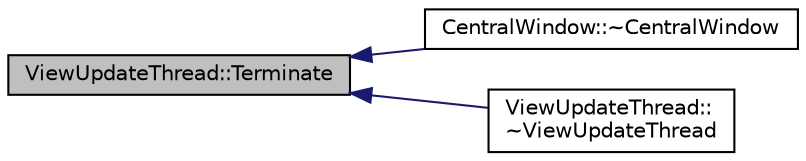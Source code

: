 digraph "ViewUpdateThread::Terminate"
{
 // INTERACTIVE_SVG=YES
  edge [fontname="Helvetica",fontsize="10",labelfontname="Helvetica",labelfontsize="10"];
  node [fontname="Helvetica",fontsize="10",shape=record];
  rankdir="LR";
  Node1 [label="ViewUpdateThread::Terminate",height=0.2,width=0.4,color="black", fillcolor="grey75", style="filled", fontcolor="black"];
  Node1 -> Node2 [dir="back",color="midnightblue",fontsize="10",style="solid",fontname="Helvetica"];
  Node2 [label="CentralWindow::~CentralWindow",height=0.2,width=0.4,color="black", fillcolor="white", style="filled",URL="$d7/d3e/class_central_window.html#a21a0bb084e5aa6b13fc0f0c1259b904a"];
  Node1 -> Node3 [dir="back",color="midnightblue",fontsize="10",style="solid",fontname="Helvetica"];
  Node3 [label="ViewUpdateThread::\l~ViewUpdateThread",height=0.2,width=0.4,color="black", fillcolor="white", style="filled",URL="$d8/db5/class_view_update_thread.html#a5f58683f22999158962e267fcac842a2"];
}
